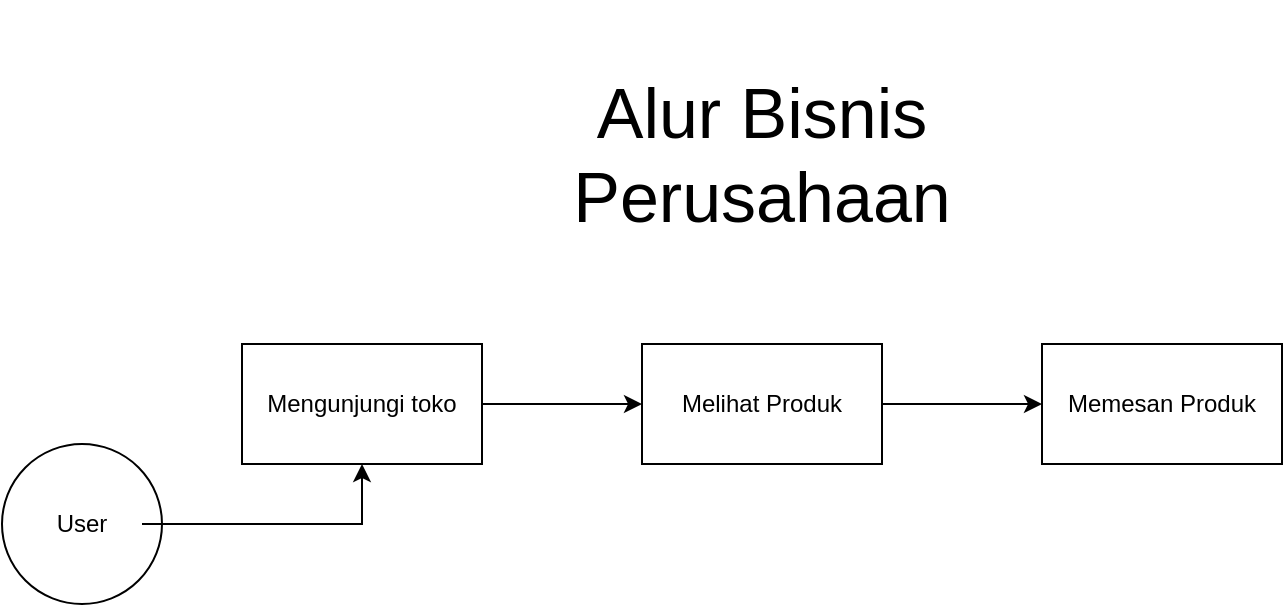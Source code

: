 <mxfile version="24.7.7">
  <diagram name="Page-1" id="-Q9g-FEw-4rKK5aSW_-p">
    <mxGraphModel dx="733" dy="1498" grid="1" gridSize="10" guides="1" tooltips="1" connect="1" arrows="1" fold="1" page="1" pageScale="1" pageWidth="850" pageHeight="1100" math="0" shadow="0">
      <root>
        <mxCell id="0" />
        <mxCell id="1" parent="0" />
        <mxCell id="wx5J87My5ah0jjZbc_Q6-1" value="" style="ellipse;whiteSpace=wrap;html=1;aspect=fixed;" vertex="1" parent="1">
          <mxGeometry x="40" y="210" width="80" height="80" as="geometry" />
        </mxCell>
        <mxCell id="wx5J87My5ah0jjZbc_Q6-4" value="" style="edgeStyle=orthogonalEdgeStyle;rounded=0;orthogonalLoop=1;jettySize=auto;html=1;" edge="1" parent="1" source="wx5J87My5ah0jjZbc_Q6-2" target="wx5J87My5ah0jjZbc_Q6-3">
          <mxGeometry relative="1" as="geometry" />
        </mxCell>
        <mxCell id="wx5J87My5ah0jjZbc_Q6-2" value="User" style="text;html=1;align=center;verticalAlign=middle;whiteSpace=wrap;rounded=0;" vertex="1" parent="1">
          <mxGeometry x="50" y="235" width="60" height="30" as="geometry" />
        </mxCell>
        <mxCell id="wx5J87My5ah0jjZbc_Q6-6" value="" style="edgeStyle=orthogonalEdgeStyle;rounded=0;orthogonalLoop=1;jettySize=auto;html=1;" edge="1" parent="1" source="wx5J87My5ah0jjZbc_Q6-3" target="wx5J87My5ah0jjZbc_Q6-5">
          <mxGeometry relative="1" as="geometry" />
        </mxCell>
        <mxCell id="wx5J87My5ah0jjZbc_Q6-3" value="Mengunjungi toko" style="whiteSpace=wrap;html=1;" vertex="1" parent="1">
          <mxGeometry x="160" y="160" width="120" height="60" as="geometry" />
        </mxCell>
        <mxCell id="wx5J87My5ah0jjZbc_Q6-8" value="" style="edgeStyle=orthogonalEdgeStyle;rounded=0;orthogonalLoop=1;jettySize=auto;html=1;" edge="1" parent="1" source="wx5J87My5ah0jjZbc_Q6-5" target="wx5J87My5ah0jjZbc_Q6-7">
          <mxGeometry relative="1" as="geometry" />
        </mxCell>
        <mxCell id="wx5J87My5ah0jjZbc_Q6-5" value="Melihat Produk" style="whiteSpace=wrap;html=1;" vertex="1" parent="1">
          <mxGeometry x="360" y="160" width="120" height="60" as="geometry" />
        </mxCell>
        <mxCell id="wx5J87My5ah0jjZbc_Q6-7" value="Memesan Produk" style="whiteSpace=wrap;html=1;" vertex="1" parent="1">
          <mxGeometry x="560" y="160" width="120" height="60" as="geometry" />
        </mxCell>
        <mxCell id="wx5J87My5ah0jjZbc_Q6-10" value="&lt;p style=&quot;line-height: 120%; font-size: 35px;&quot;&gt;Alur Bisnis Perusahaan&lt;/p&gt;" style="text;html=1;align=center;verticalAlign=middle;whiteSpace=wrap;rounded=0;fontSize=35;" vertex="1" parent="1">
          <mxGeometry x="390" y="40" width="60" height="50" as="geometry" />
        </mxCell>
      </root>
    </mxGraphModel>
  </diagram>
</mxfile>
